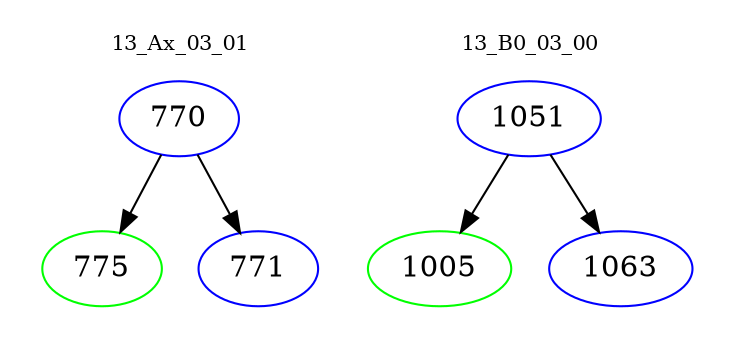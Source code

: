 digraph{
subgraph cluster_0 {
color = white
label = "13_Ax_03_01";
fontsize=10;
T0_770 [label="770", color="blue"]
T0_770 -> T0_775 [color="black"]
T0_775 [label="775", color="green"]
T0_770 -> T0_771 [color="black"]
T0_771 [label="771", color="blue"]
}
subgraph cluster_1 {
color = white
label = "13_B0_03_00";
fontsize=10;
T1_1051 [label="1051", color="blue"]
T1_1051 -> T1_1005 [color="black"]
T1_1005 [label="1005", color="green"]
T1_1051 -> T1_1063 [color="black"]
T1_1063 [label="1063", color="blue"]
}
}
